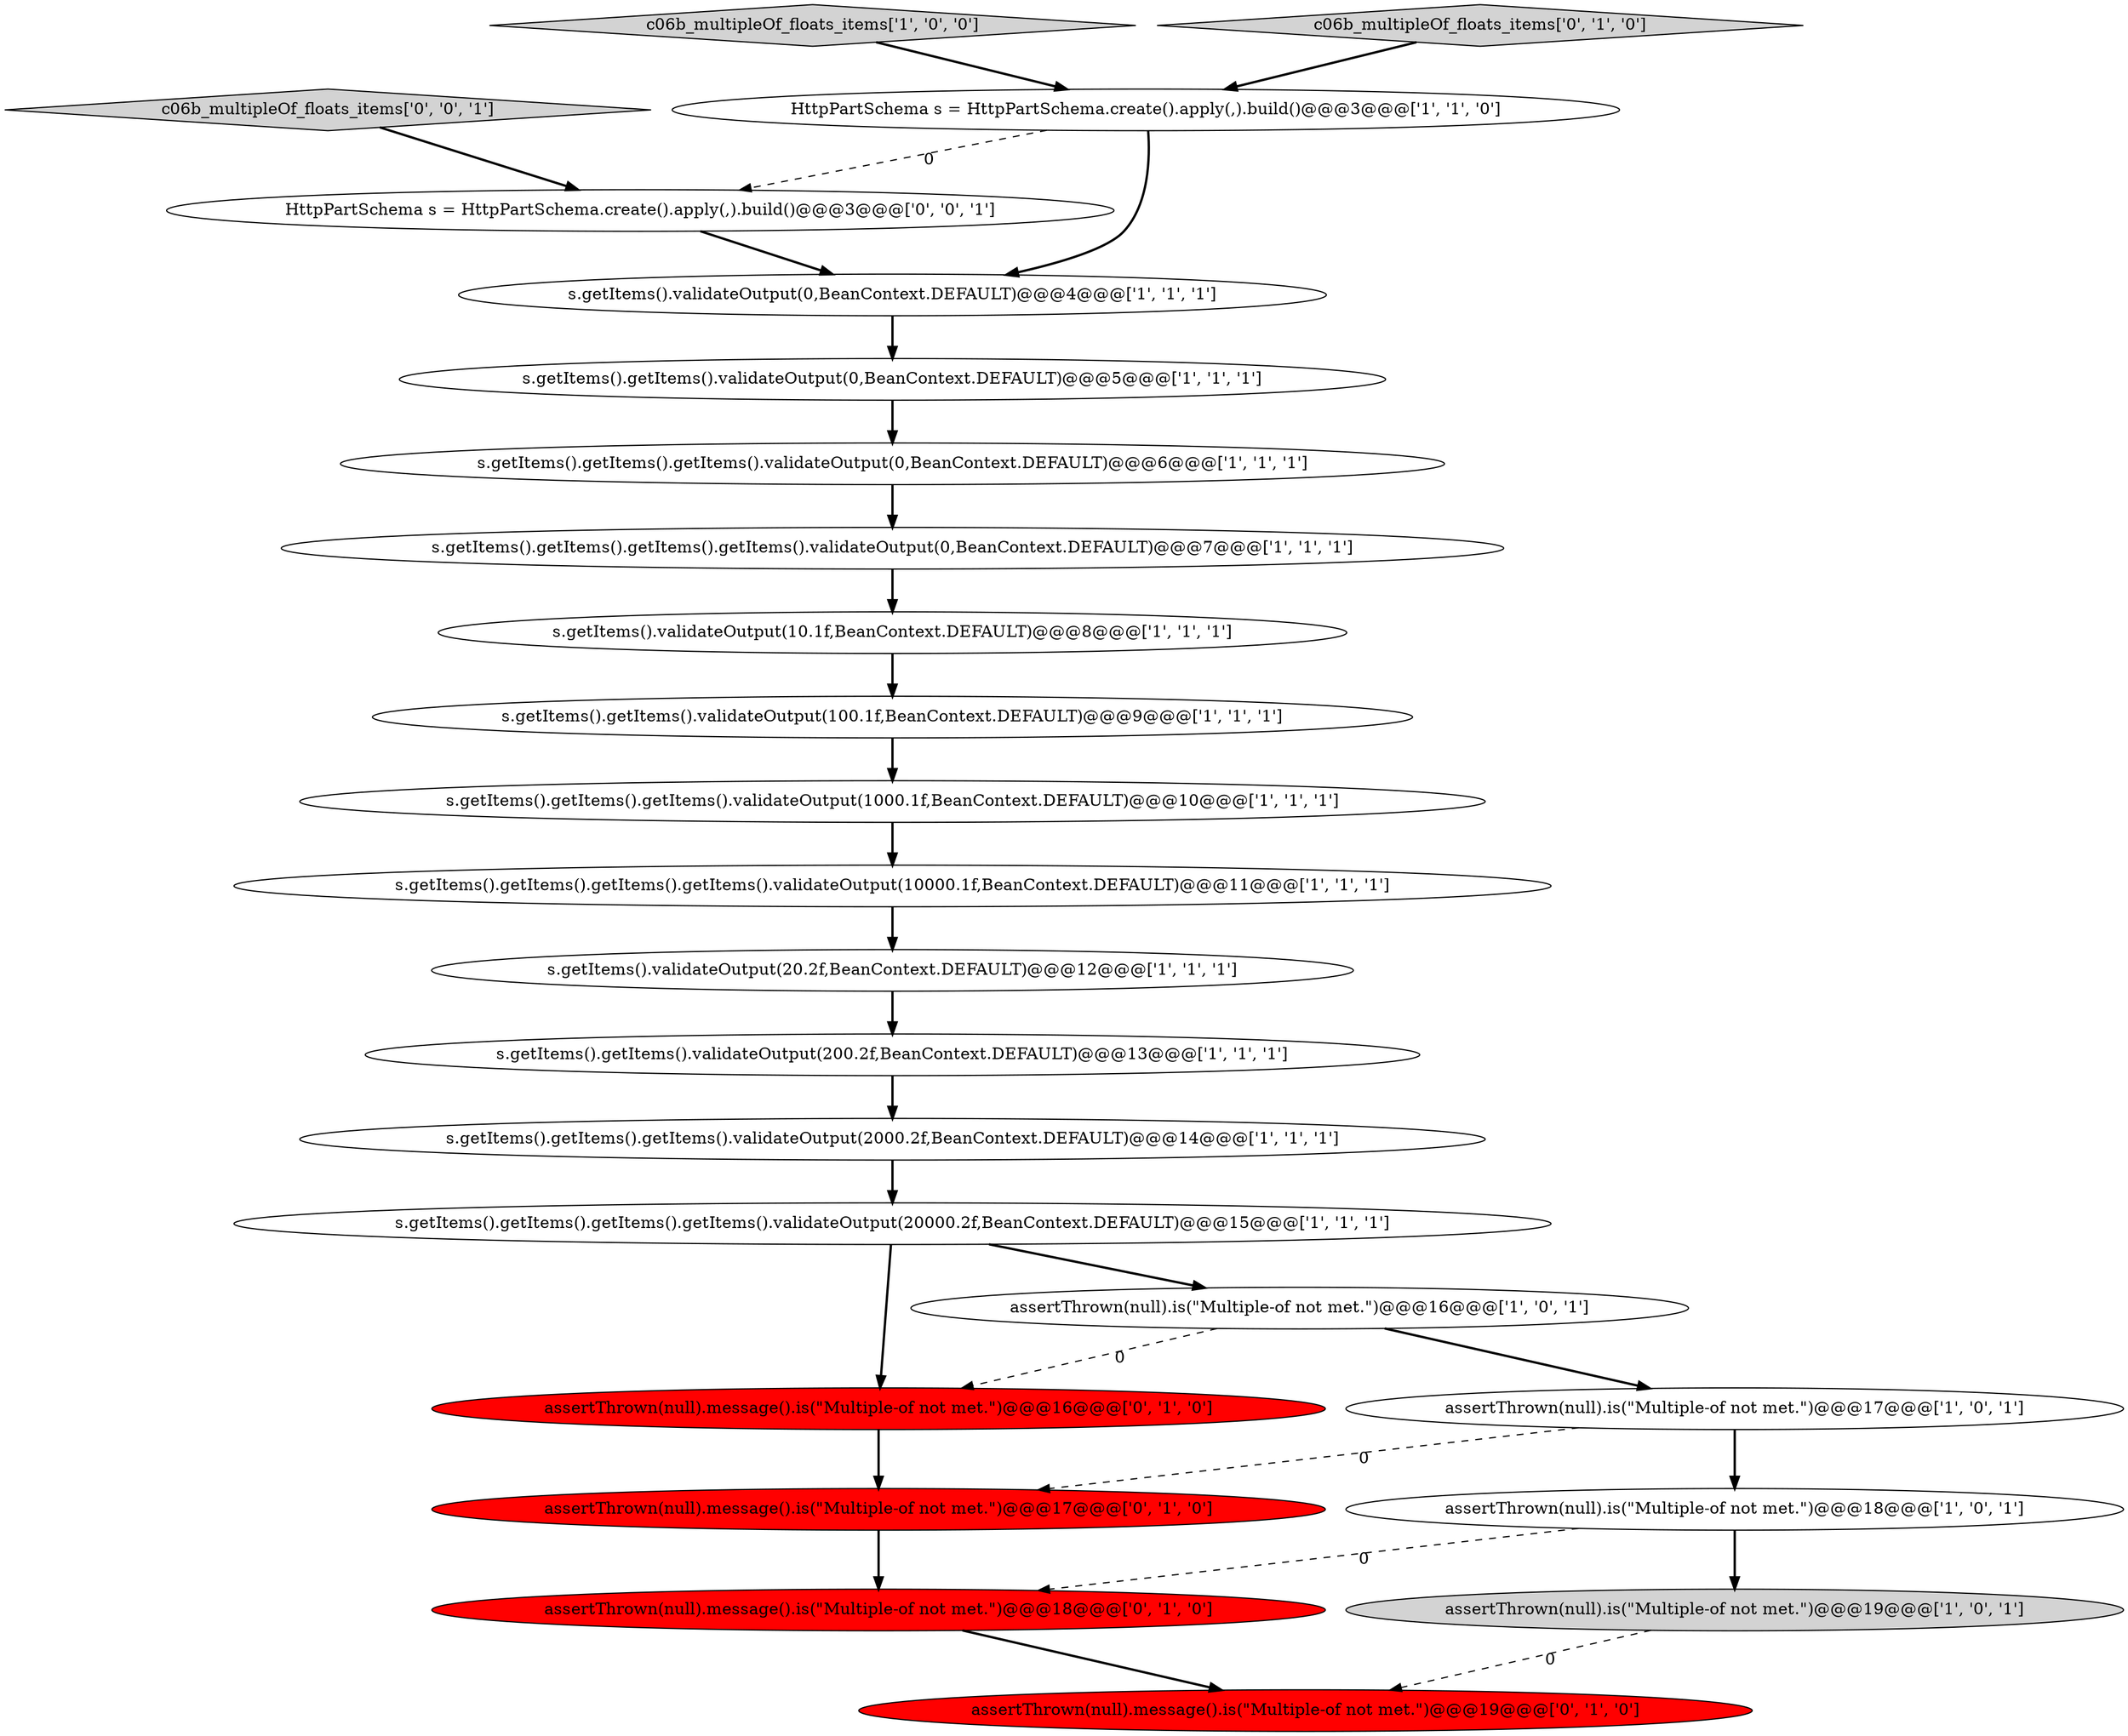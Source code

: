 digraph {
8 [style = filled, label = "s.getItems().getItems().getItems().getItems().validateOutput(20000.2f,BeanContext.DEFAULT)@@@15@@@['1', '1', '1']", fillcolor = white, shape = ellipse image = "AAA0AAABBB1BBB"];
15 [style = filled, label = "s.getItems().getItems().validateOutput(200.2f,BeanContext.DEFAULT)@@@13@@@['1', '1', '1']", fillcolor = white, shape = ellipse image = "AAA0AAABBB1BBB"];
2 [style = filled, label = "s.getItems().getItems().getItems().validateOutput(1000.1f,BeanContext.DEFAULT)@@@10@@@['1', '1', '1']", fillcolor = white, shape = ellipse image = "AAA0AAABBB1BBB"];
16 [style = filled, label = "assertThrown(null).is(\"Multiple-of not met.\")@@@17@@@['1', '0', '1']", fillcolor = white, shape = ellipse image = "AAA0AAABBB1BBB"];
3 [style = filled, label = "HttpPartSchema s = HttpPartSchema.create().apply(,).build()@@@3@@@['1', '1', '0']", fillcolor = white, shape = ellipse image = "AAA0AAABBB1BBB"];
19 [style = filled, label = "assertThrown(null).message().is(\"Multiple-of not met.\")@@@18@@@['0', '1', '0']", fillcolor = red, shape = ellipse image = "AAA1AAABBB2BBB"];
22 [style = filled, label = "assertThrown(null).message().is(\"Multiple-of not met.\")@@@16@@@['0', '1', '0']", fillcolor = red, shape = ellipse image = "AAA1AAABBB2BBB"];
24 [style = filled, label = "c06b_multipleOf_floats_items['0', '0', '1']", fillcolor = lightgray, shape = diamond image = "AAA0AAABBB3BBB"];
17 [style = filled, label = "assertThrown(null).is(\"Multiple-of not met.\")@@@19@@@['1', '0', '1']", fillcolor = lightgray, shape = ellipse image = "AAA0AAABBB1BBB"];
14 [style = filled, label = "s.getItems().getItems().validateOutput(0,BeanContext.DEFAULT)@@@5@@@['1', '1', '1']", fillcolor = white, shape = ellipse image = "AAA0AAABBB1BBB"];
5 [style = filled, label = "s.getItems().validateOutput(20.2f,BeanContext.DEFAULT)@@@12@@@['1', '1', '1']", fillcolor = white, shape = ellipse image = "AAA0AAABBB1BBB"];
12 [style = filled, label = "s.getItems().validateOutput(0,BeanContext.DEFAULT)@@@4@@@['1', '1', '1']", fillcolor = white, shape = ellipse image = "AAA0AAABBB1BBB"];
1 [style = filled, label = "s.getItems().getItems().getItems().getItems().validateOutput(0,BeanContext.DEFAULT)@@@7@@@['1', '1', '1']", fillcolor = white, shape = ellipse image = "AAA0AAABBB1BBB"];
21 [style = filled, label = "assertThrown(null).message().is(\"Multiple-of not met.\")@@@19@@@['0', '1', '0']", fillcolor = red, shape = ellipse image = "AAA1AAABBB2BBB"];
10 [style = filled, label = "c06b_multipleOf_floats_items['1', '0', '0']", fillcolor = lightgray, shape = diamond image = "AAA0AAABBB1BBB"];
23 [style = filled, label = "HttpPartSchema s = HttpPartSchema.create().apply(,).build()@@@3@@@['0', '0', '1']", fillcolor = white, shape = ellipse image = "AAA0AAABBB3BBB"];
18 [style = filled, label = "c06b_multipleOf_floats_items['0', '1', '0']", fillcolor = lightgray, shape = diamond image = "AAA0AAABBB2BBB"];
9 [style = filled, label = "assertThrown(null).is(\"Multiple-of not met.\")@@@18@@@['1', '0', '1']", fillcolor = white, shape = ellipse image = "AAA0AAABBB1BBB"];
7 [style = filled, label = "s.getItems().validateOutput(10.1f,BeanContext.DEFAULT)@@@8@@@['1', '1', '1']", fillcolor = white, shape = ellipse image = "AAA0AAABBB1BBB"];
11 [style = filled, label = "s.getItems().getItems().validateOutput(100.1f,BeanContext.DEFAULT)@@@9@@@['1', '1', '1']", fillcolor = white, shape = ellipse image = "AAA0AAABBB1BBB"];
0 [style = filled, label = "s.getItems().getItems().getItems().validateOutput(0,BeanContext.DEFAULT)@@@6@@@['1', '1', '1']", fillcolor = white, shape = ellipse image = "AAA0AAABBB1BBB"];
6 [style = filled, label = "assertThrown(null).is(\"Multiple-of not met.\")@@@16@@@['1', '0', '1']", fillcolor = white, shape = ellipse image = "AAA0AAABBB1BBB"];
4 [style = filled, label = "s.getItems().getItems().getItems().validateOutput(2000.2f,BeanContext.DEFAULT)@@@14@@@['1', '1', '1']", fillcolor = white, shape = ellipse image = "AAA0AAABBB1BBB"];
13 [style = filled, label = "s.getItems().getItems().getItems().getItems().validateOutput(10000.1f,BeanContext.DEFAULT)@@@11@@@['1', '1', '1']", fillcolor = white, shape = ellipse image = "AAA0AAABBB1BBB"];
20 [style = filled, label = "assertThrown(null).message().is(\"Multiple-of not met.\")@@@17@@@['0', '1', '0']", fillcolor = red, shape = ellipse image = "AAA1AAABBB2BBB"];
16->20 [style = dashed, label="0"];
18->3 [style = bold, label=""];
7->11 [style = bold, label=""];
5->15 [style = bold, label=""];
10->3 [style = bold, label=""];
9->17 [style = bold, label=""];
8->6 [style = bold, label=""];
3->12 [style = bold, label=""];
17->21 [style = dashed, label="0"];
1->7 [style = bold, label=""];
11->2 [style = bold, label=""];
6->22 [style = dashed, label="0"];
8->22 [style = bold, label=""];
2->13 [style = bold, label=""];
9->19 [style = dashed, label="0"];
3->23 [style = dashed, label="0"];
14->0 [style = bold, label=""];
22->20 [style = bold, label=""];
6->16 [style = bold, label=""];
0->1 [style = bold, label=""];
15->4 [style = bold, label=""];
12->14 [style = bold, label=""];
13->5 [style = bold, label=""];
4->8 [style = bold, label=""];
23->12 [style = bold, label=""];
20->19 [style = bold, label=""];
16->9 [style = bold, label=""];
24->23 [style = bold, label=""];
19->21 [style = bold, label=""];
}
